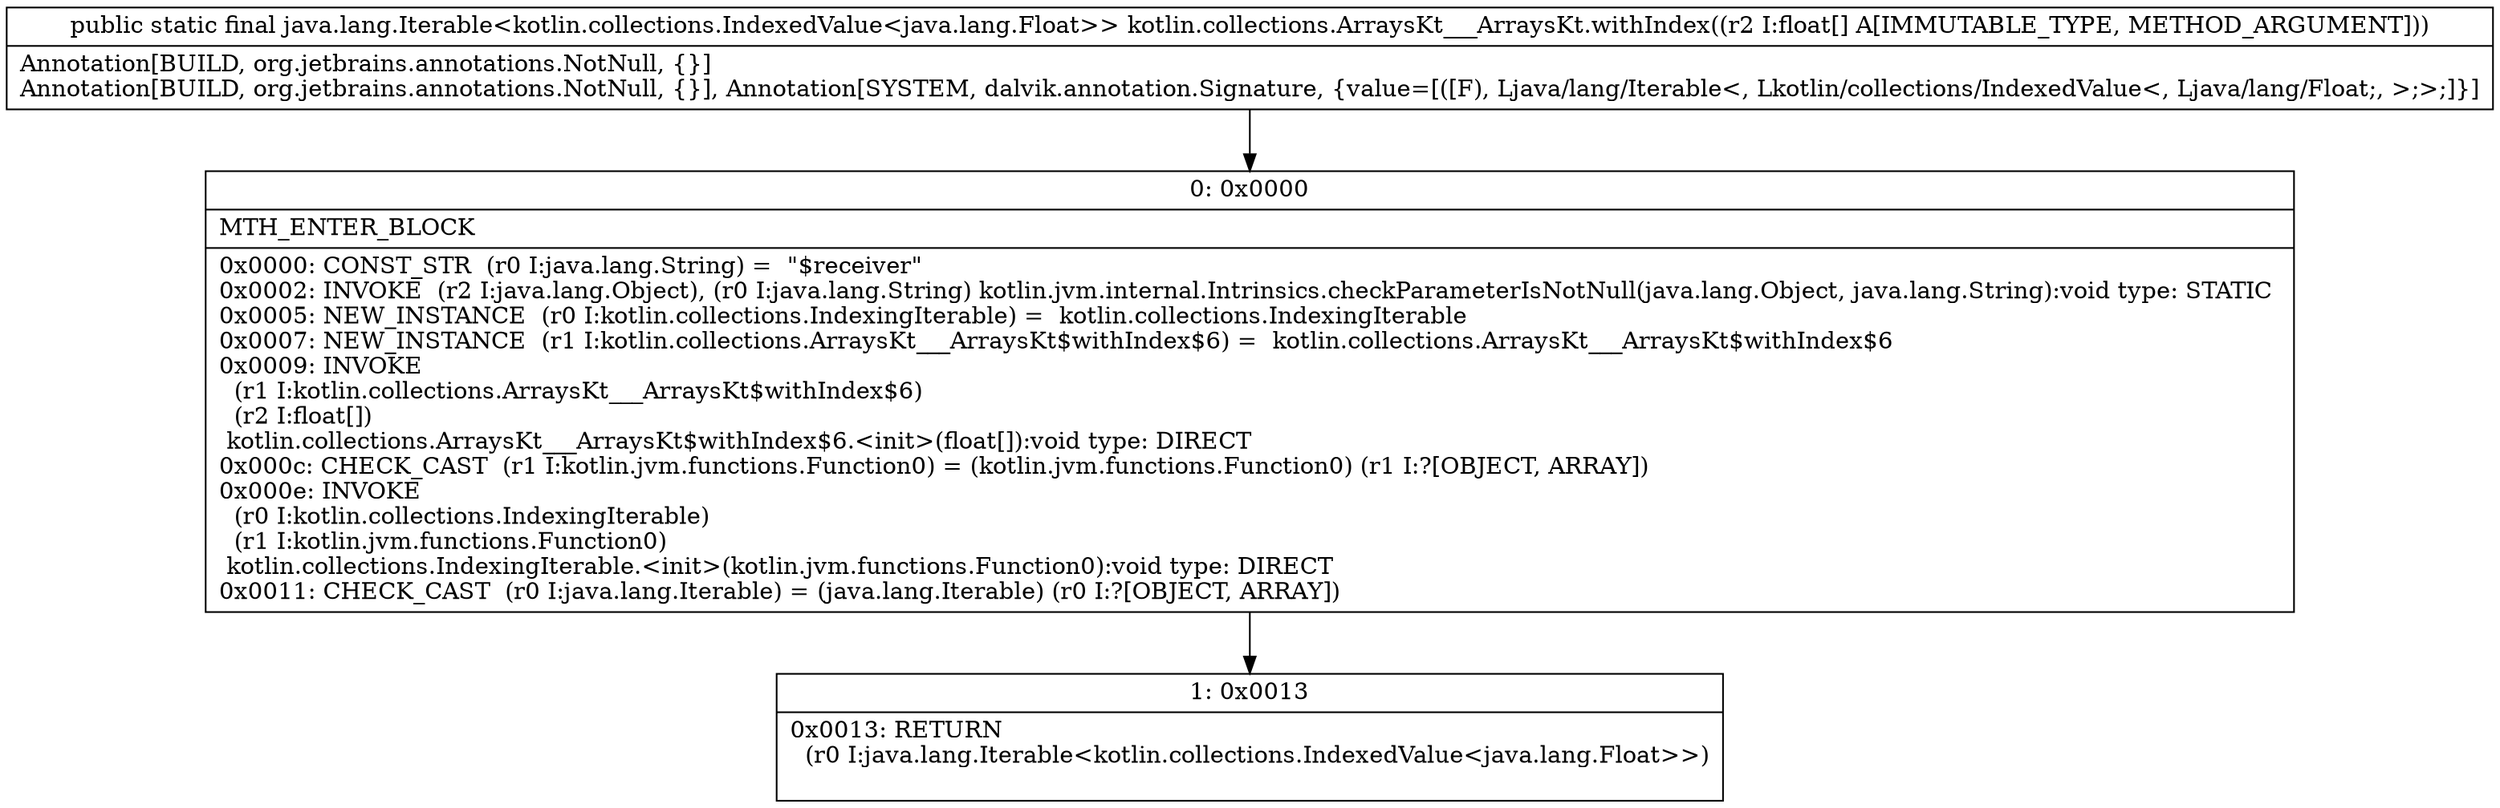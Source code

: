 digraph "CFG forkotlin.collections.ArraysKt___ArraysKt.withIndex([F)Ljava\/lang\/Iterable;" {
Node_0 [shape=record,label="{0\:\ 0x0000|MTH_ENTER_BLOCK\l|0x0000: CONST_STR  (r0 I:java.lang.String) =  \"$receiver\" \l0x0002: INVOKE  (r2 I:java.lang.Object), (r0 I:java.lang.String) kotlin.jvm.internal.Intrinsics.checkParameterIsNotNull(java.lang.Object, java.lang.String):void type: STATIC \l0x0005: NEW_INSTANCE  (r0 I:kotlin.collections.IndexingIterable) =  kotlin.collections.IndexingIterable \l0x0007: NEW_INSTANCE  (r1 I:kotlin.collections.ArraysKt___ArraysKt$withIndex$6) =  kotlin.collections.ArraysKt___ArraysKt$withIndex$6 \l0x0009: INVOKE  \l  (r1 I:kotlin.collections.ArraysKt___ArraysKt$withIndex$6)\l  (r2 I:float[])\l kotlin.collections.ArraysKt___ArraysKt$withIndex$6.\<init\>(float[]):void type: DIRECT \l0x000c: CHECK_CAST  (r1 I:kotlin.jvm.functions.Function0) = (kotlin.jvm.functions.Function0) (r1 I:?[OBJECT, ARRAY]) \l0x000e: INVOKE  \l  (r0 I:kotlin.collections.IndexingIterable)\l  (r1 I:kotlin.jvm.functions.Function0)\l kotlin.collections.IndexingIterable.\<init\>(kotlin.jvm.functions.Function0):void type: DIRECT \l0x0011: CHECK_CAST  (r0 I:java.lang.Iterable) = (java.lang.Iterable) (r0 I:?[OBJECT, ARRAY]) \l}"];
Node_1 [shape=record,label="{1\:\ 0x0013|0x0013: RETURN  \l  (r0 I:java.lang.Iterable\<kotlin.collections.IndexedValue\<java.lang.Float\>\>)\l \l}"];
MethodNode[shape=record,label="{public static final java.lang.Iterable\<kotlin.collections.IndexedValue\<java.lang.Float\>\> kotlin.collections.ArraysKt___ArraysKt.withIndex((r2 I:float[] A[IMMUTABLE_TYPE, METHOD_ARGUMENT]))  | Annotation[BUILD, org.jetbrains.annotations.NotNull, \{\}]\lAnnotation[BUILD, org.jetbrains.annotations.NotNull, \{\}], Annotation[SYSTEM, dalvik.annotation.Signature, \{value=[([F), Ljava\/lang\/Iterable\<, Lkotlin\/collections\/IndexedValue\<, Ljava\/lang\/Float;, \>;\>;]\}]\l}"];
MethodNode -> Node_0;
Node_0 -> Node_1;
}

